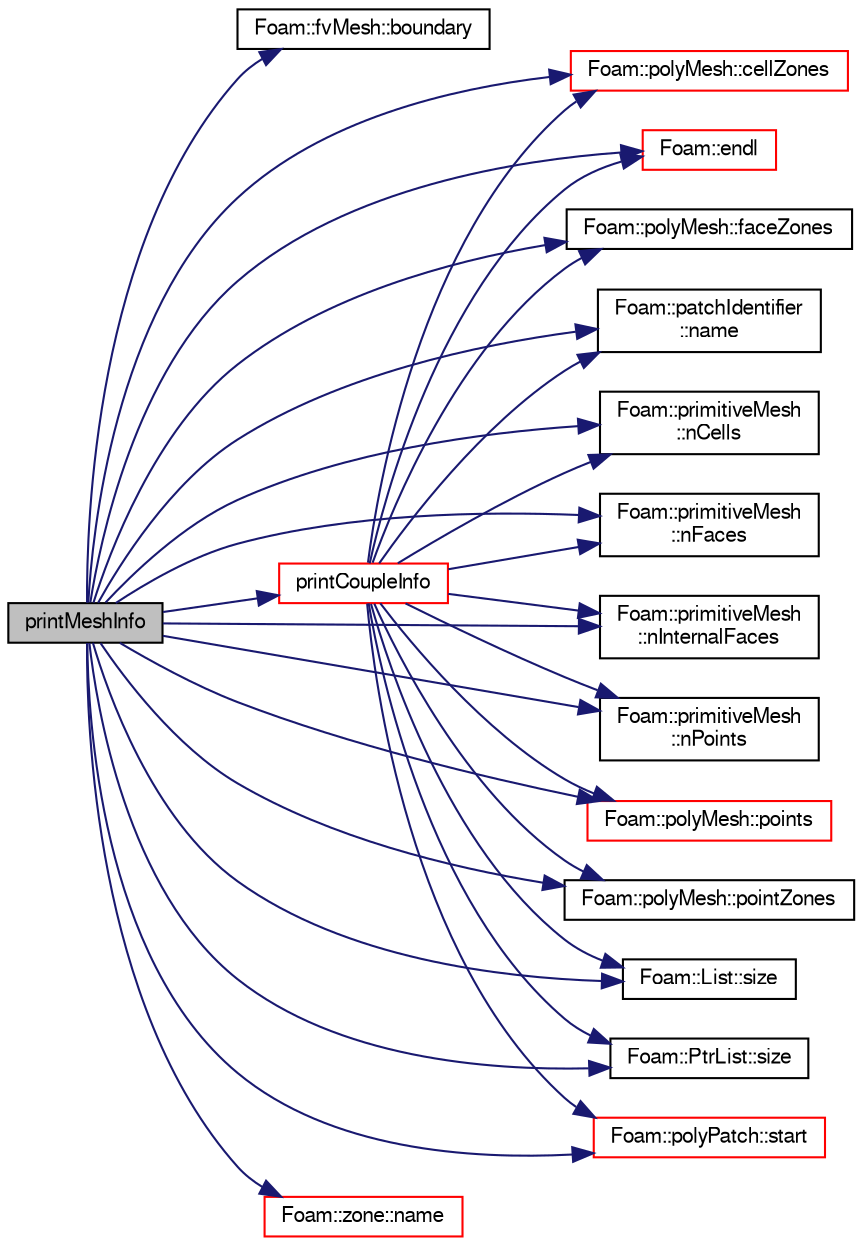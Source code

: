 digraph "printMeshInfo"
{
  bgcolor="transparent";
  edge [fontname="FreeSans",fontsize="10",labelfontname="FreeSans",labelfontsize="10"];
  node [fontname="FreeSans",fontsize="10",shape=record];
  rankdir="LR";
  Node2608 [label="printMeshInfo",height=0.2,width=0.4,color="black", fillcolor="grey75", style="filled", fontcolor="black"];
  Node2608 -> Node2609 [color="midnightblue",fontsize="10",style="solid",fontname="FreeSans"];
  Node2609 [label="Foam::fvMesh::boundary",height=0.2,width=0.4,color="black",URL="$a22766.html#a1fc8b179063cf5d6805da64ff1975126",tooltip="Return reference to boundary mesh. "];
  Node2608 -> Node2610 [color="midnightblue",fontsize="10",style="solid",fontname="FreeSans"];
  Node2610 [label="Foam::polyMesh::cellZones",height=0.2,width=0.4,color="red",URL="$a27410.html#a935f422baa4405e3bb1d9e230b08f824",tooltip="Return cell zone mesh. "];
  Node2608 -> Node2612 [color="midnightblue",fontsize="10",style="solid",fontname="FreeSans"];
  Node2612 [label="Foam::endl",height=0.2,width=0.4,color="red",URL="$a21124.html#a2db8fe02a0d3909e9351bb4275b23ce4",tooltip="Add newline and flush stream. "];
  Node2608 -> Node2615 [color="midnightblue",fontsize="10",style="solid",fontname="FreeSans"];
  Node2615 [label="Foam::polyMesh::faceZones",height=0.2,width=0.4,color="black",URL="$a27410.html#af216614a0f9997169eea2cade46dc9ba",tooltip="Return face zone mesh. "];
  Node2608 -> Node2616 [color="midnightblue",fontsize="10",style="solid",fontname="FreeSans"];
  Node2616 [label="Foam::patchIdentifier\l::name",height=0.2,width=0.4,color="black",URL="$a27122.html#acc80e00a8ac919288fb55bd14cc88bf6",tooltip="Return name. "];
  Node2608 -> Node2617 [color="midnightblue",fontsize="10",style="solid",fontname="FreeSans"];
  Node2617 [label="Foam::zone::name",height=0.2,width=0.4,color="red",URL="$a27518.html#acc80e00a8ac919288fb55bd14cc88bf6",tooltip="Return name. "];
  Node2608 -> Node2628 [color="midnightblue",fontsize="10",style="solid",fontname="FreeSans"];
  Node2628 [label="Foam::primitiveMesh\l::nCells",height=0.2,width=0.4,color="black",URL="$a27530.html#a13b94bdb0926552bf78ad5210a73a3d5"];
  Node2608 -> Node2629 [color="midnightblue",fontsize="10",style="solid",fontname="FreeSans"];
  Node2629 [label="Foam::primitiveMesh\l::nFaces",height=0.2,width=0.4,color="black",URL="$a27530.html#abe602c985a3c9ffa67176e969e77ca6f"];
  Node2608 -> Node2630 [color="midnightblue",fontsize="10",style="solid",fontname="FreeSans"];
  Node2630 [label="Foam::primitiveMesh\l::nInternalFaces",height=0.2,width=0.4,color="black",URL="$a27530.html#aa6c7965af1f30d16d9125deb981cbdb0"];
  Node2608 -> Node2631 [color="midnightblue",fontsize="10",style="solid",fontname="FreeSans"];
  Node2631 [label="Foam::primitiveMesh\l::nPoints",height=0.2,width=0.4,color="black",URL="$a27530.html#a1c886a784a597459dbf2d9470798e9dd"];
  Node2608 -> Node2632 [color="midnightblue",fontsize="10",style="solid",fontname="FreeSans"];
  Node2632 [label="Foam::polyMesh::points",height=0.2,width=0.4,color="red",URL="$a27410.html#ac44123fc1265297c41a43c3b62fdb4c2",tooltip="Return raw points. "];
  Node2608 -> Node2674 [color="midnightblue",fontsize="10",style="solid",fontname="FreeSans"];
  Node2674 [label="Foam::polyMesh::pointZones",height=0.2,width=0.4,color="black",URL="$a27410.html#a611d392e09d31b6aa892d42c7646b1ef",tooltip="Return point zone mesh. "];
  Node2608 -> Node2675 [color="midnightblue",fontsize="10",style="solid",fontname="FreeSans"];
  Node2675 [label="printCoupleInfo",height=0.2,width=0.4,color="red",URL="$a21454.html#a0b2e9e5ba94679bbc5d807ecf02687e2",tooltip="Print some info on coupling data. "];
  Node2675 -> Node2610 [color="midnightblue",fontsize="10",style="solid",fontname="FreeSans"];
  Node2675 -> Node2612 [color="midnightblue",fontsize="10",style="solid",fontname="FreeSans"];
  Node2675 -> Node2615 [color="midnightblue",fontsize="10",style="solid",fontname="FreeSans"];
  Node2675 -> Node2616 [color="midnightblue",fontsize="10",style="solid",fontname="FreeSans"];
  Node2675 -> Node2628 [color="midnightblue",fontsize="10",style="solid",fontname="FreeSans"];
  Node2675 -> Node2629 [color="midnightblue",fontsize="10",style="solid",fontname="FreeSans"];
  Node2675 -> Node2630 [color="midnightblue",fontsize="10",style="solid",fontname="FreeSans"];
  Node2675 -> Node2631 [color="midnightblue",fontsize="10",style="solid",fontname="FreeSans"];
  Node2675 -> Node2632 [color="midnightblue",fontsize="10",style="solid",fontname="FreeSans"];
  Node2675 -> Node2674 [color="midnightblue",fontsize="10",style="solid",fontname="FreeSans"];
  Node2675 -> Node2682 [color="midnightblue",fontsize="10",style="solid",fontname="FreeSans"];
  Node2682 [label="Foam::List::size",height=0.2,width=0.4,color="black",URL="$a25694.html#a8a5f6fa29bd4b500caf186f60245b384",tooltip="Override size to be inconsistent with allocated storage. "];
  Node2675 -> Node2693 [color="midnightblue",fontsize="10",style="solid",fontname="FreeSans"];
  Node2693 [label="Foam::PtrList::size",height=0.2,width=0.4,color="black",URL="$a25914.html#a47b3bf30da1eb3ab8076b5fbe00e0494",tooltip="Return the number of elements in the PtrList. "];
  Node2675 -> Node2710 [color="midnightblue",fontsize="10",style="solid",fontname="FreeSans"];
  Node2710 [label="Foam::polyPatch::start",height=0.2,width=0.4,color="red",URL="$a27478.html#a6bfd3e3abb11e98bdb4b98671cec1234",tooltip="Return start label of this patch in the polyMesh face list. "];
  Node2608 -> Node2682 [color="midnightblue",fontsize="10",style="solid",fontname="FreeSans"];
  Node2608 -> Node2693 [color="midnightblue",fontsize="10",style="solid",fontname="FreeSans"];
  Node2608 -> Node2710 [color="midnightblue",fontsize="10",style="solid",fontname="FreeSans"];
}
